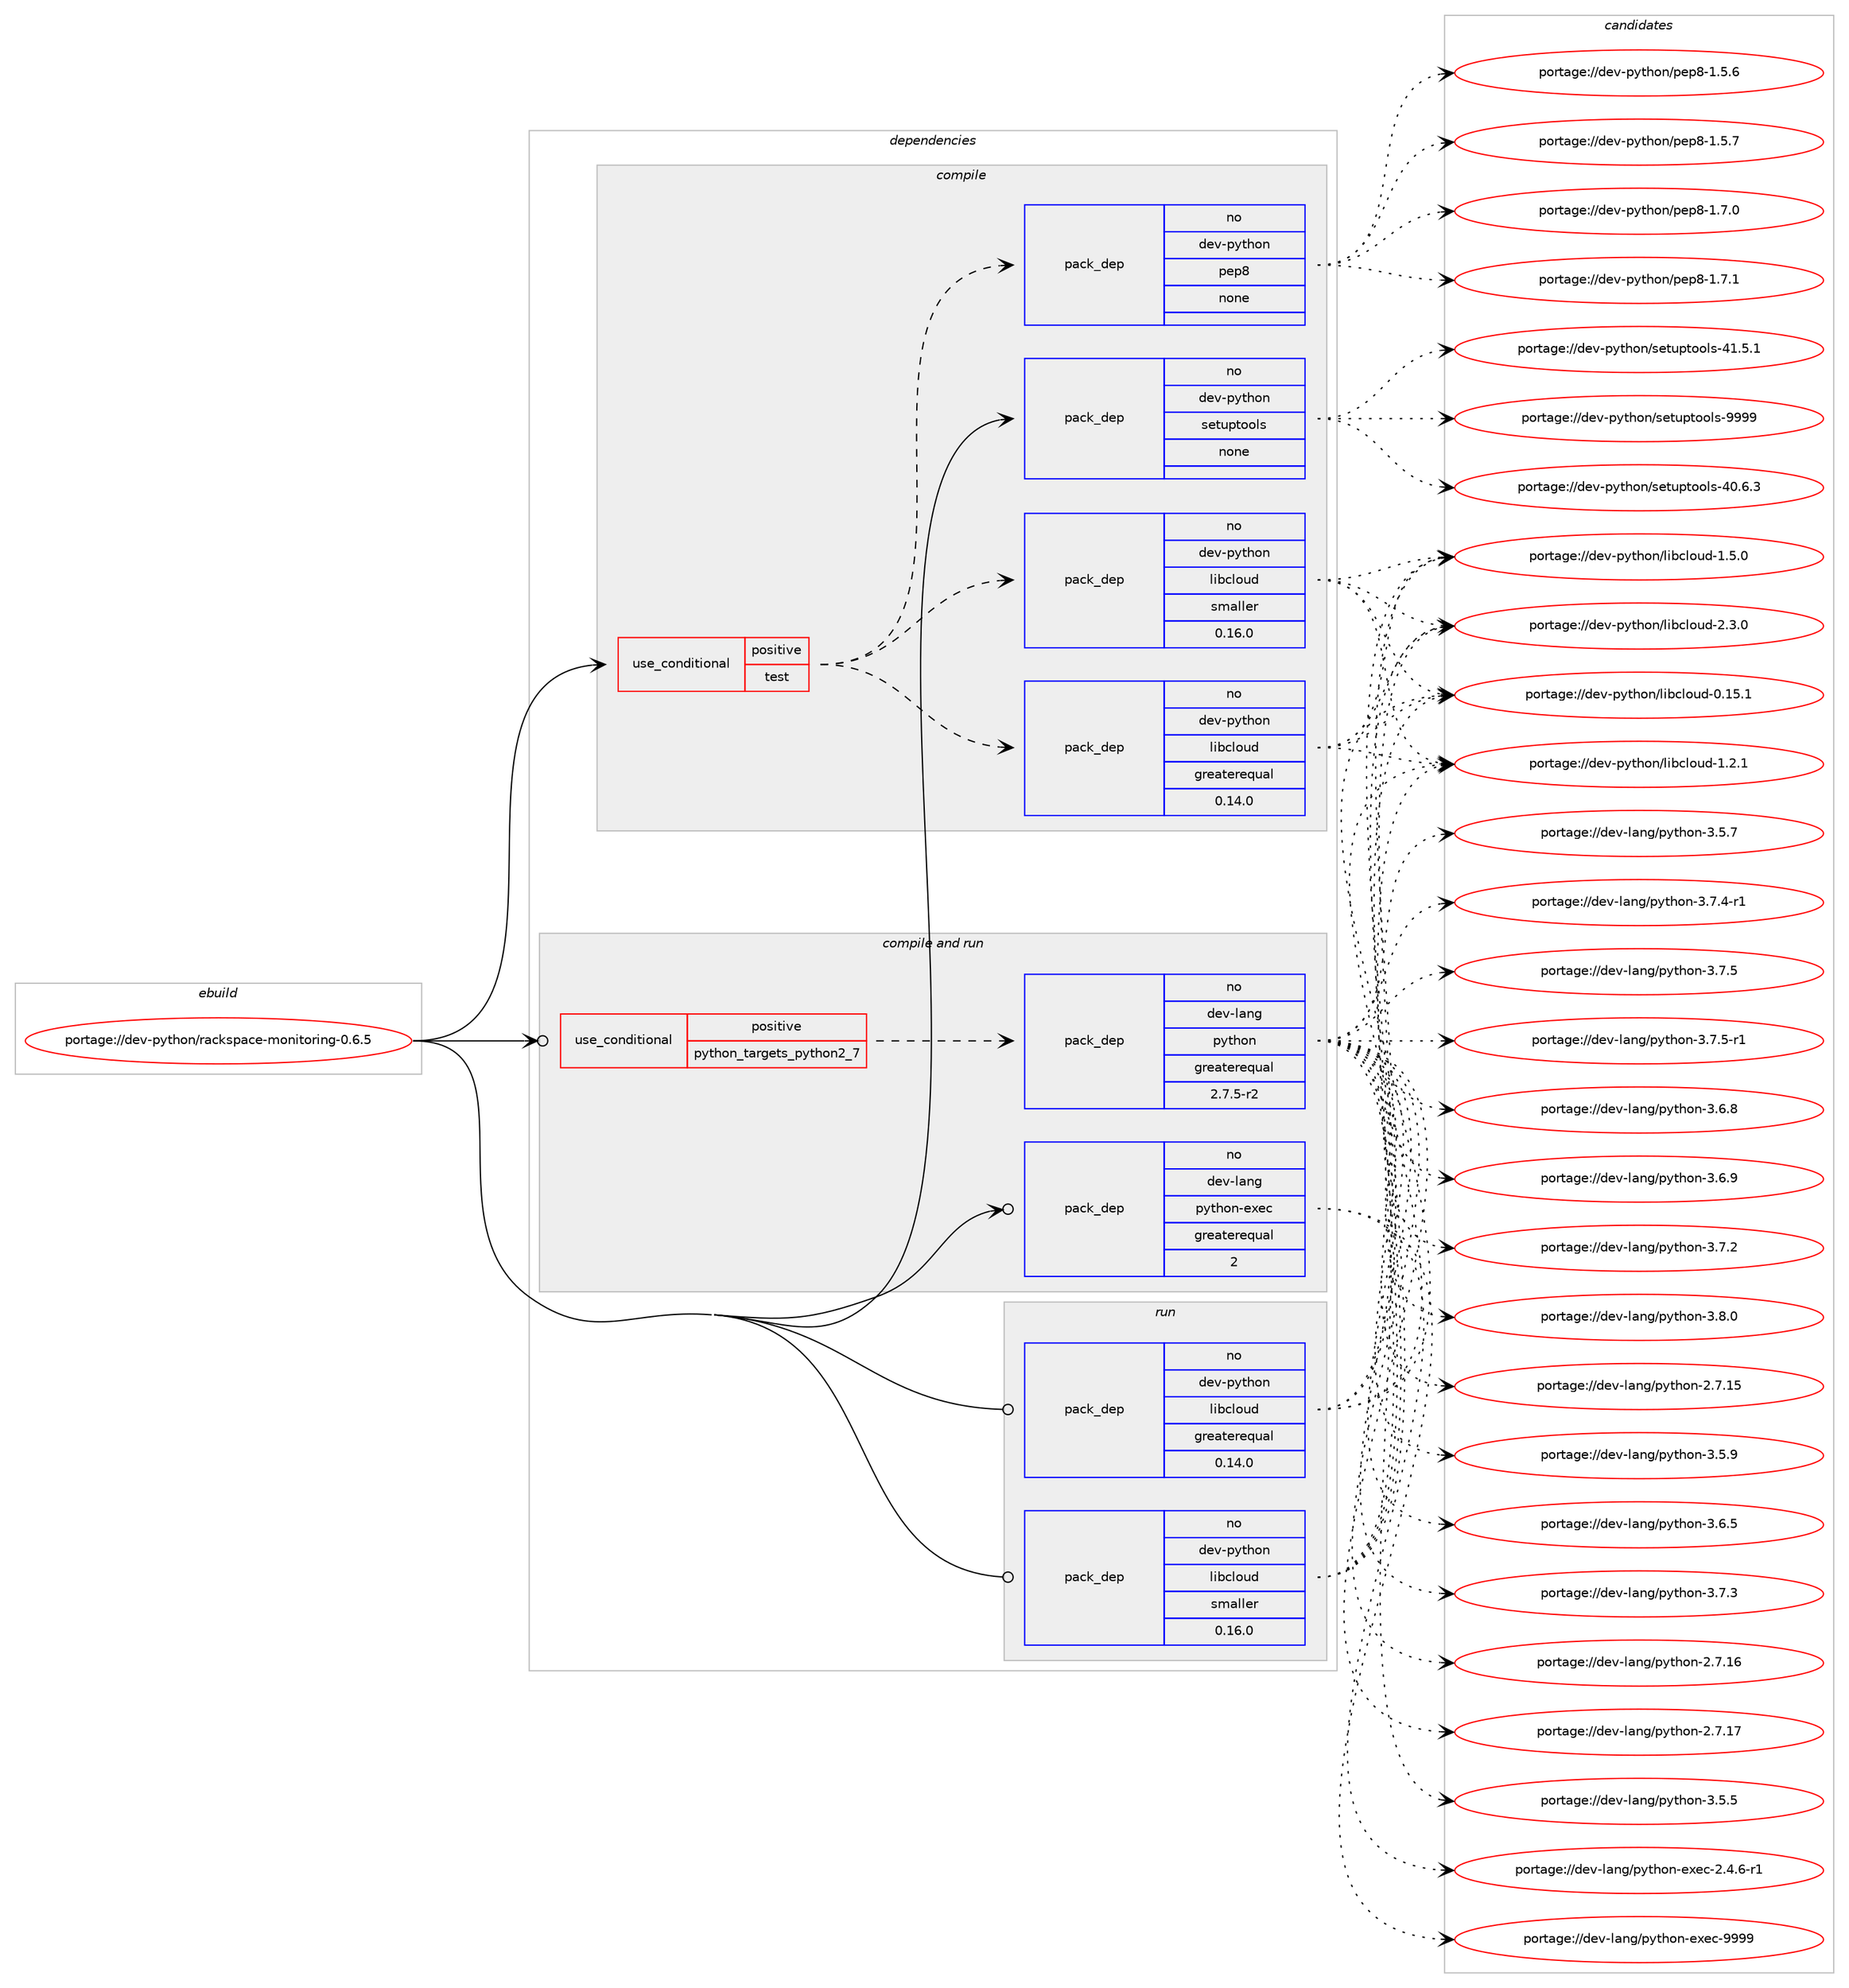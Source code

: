 digraph prolog {

# *************
# Graph options
# *************

newrank=true;
concentrate=true;
compound=true;
graph [rankdir=LR,fontname=Helvetica,fontsize=10,ranksep=1.5];#, ranksep=2.5, nodesep=0.2];
edge  [arrowhead=vee];
node  [fontname=Helvetica,fontsize=10];

# **********
# The ebuild
# **********

subgraph cluster_leftcol {
color=gray;
rank=same;
label=<<i>ebuild</i>>;
id [label="portage://dev-python/rackspace-monitoring-0.6.5", color=red, width=4, href="../dev-python/rackspace-monitoring-0.6.5.svg"];
}

# ****************
# The dependencies
# ****************

subgraph cluster_midcol {
color=gray;
label=<<i>dependencies</i>>;
subgraph cluster_compile {
fillcolor="#eeeeee";
style=filled;
label=<<i>compile</i>>;
subgraph cond37680 {
dependency169385 [label=<<TABLE BORDER="0" CELLBORDER="1" CELLSPACING="0" CELLPADDING="4"><TR><TD ROWSPAN="3" CELLPADDING="10">use_conditional</TD></TR><TR><TD>positive</TD></TR><TR><TD>test</TD></TR></TABLE>>, shape=none, color=red];
subgraph pack128307 {
dependency169386 [label=<<TABLE BORDER="0" CELLBORDER="1" CELLSPACING="0" CELLPADDING="4" WIDTH="220"><TR><TD ROWSPAN="6" CELLPADDING="30">pack_dep</TD></TR><TR><TD WIDTH="110">no</TD></TR><TR><TD>dev-python</TD></TR><TR><TD>pep8</TD></TR><TR><TD>none</TD></TR><TR><TD></TD></TR></TABLE>>, shape=none, color=blue];
}
dependency169385:e -> dependency169386:w [weight=20,style="dashed",arrowhead="vee"];
subgraph pack128308 {
dependency169387 [label=<<TABLE BORDER="0" CELLBORDER="1" CELLSPACING="0" CELLPADDING="4" WIDTH="220"><TR><TD ROWSPAN="6" CELLPADDING="30">pack_dep</TD></TR><TR><TD WIDTH="110">no</TD></TR><TR><TD>dev-python</TD></TR><TR><TD>libcloud</TD></TR><TR><TD>greaterequal</TD></TR><TR><TD>0.14.0</TD></TR></TABLE>>, shape=none, color=blue];
}
dependency169385:e -> dependency169387:w [weight=20,style="dashed",arrowhead="vee"];
subgraph pack128309 {
dependency169388 [label=<<TABLE BORDER="0" CELLBORDER="1" CELLSPACING="0" CELLPADDING="4" WIDTH="220"><TR><TD ROWSPAN="6" CELLPADDING="30">pack_dep</TD></TR><TR><TD WIDTH="110">no</TD></TR><TR><TD>dev-python</TD></TR><TR><TD>libcloud</TD></TR><TR><TD>smaller</TD></TR><TR><TD>0.16.0</TD></TR></TABLE>>, shape=none, color=blue];
}
dependency169385:e -> dependency169388:w [weight=20,style="dashed",arrowhead="vee"];
}
id:e -> dependency169385:w [weight=20,style="solid",arrowhead="vee"];
subgraph pack128310 {
dependency169389 [label=<<TABLE BORDER="0" CELLBORDER="1" CELLSPACING="0" CELLPADDING="4" WIDTH="220"><TR><TD ROWSPAN="6" CELLPADDING="30">pack_dep</TD></TR><TR><TD WIDTH="110">no</TD></TR><TR><TD>dev-python</TD></TR><TR><TD>setuptools</TD></TR><TR><TD>none</TD></TR><TR><TD></TD></TR></TABLE>>, shape=none, color=blue];
}
id:e -> dependency169389:w [weight=20,style="solid",arrowhead="vee"];
}
subgraph cluster_compileandrun {
fillcolor="#eeeeee";
style=filled;
label=<<i>compile and run</i>>;
subgraph cond37681 {
dependency169390 [label=<<TABLE BORDER="0" CELLBORDER="1" CELLSPACING="0" CELLPADDING="4"><TR><TD ROWSPAN="3" CELLPADDING="10">use_conditional</TD></TR><TR><TD>positive</TD></TR><TR><TD>python_targets_python2_7</TD></TR></TABLE>>, shape=none, color=red];
subgraph pack128311 {
dependency169391 [label=<<TABLE BORDER="0" CELLBORDER="1" CELLSPACING="0" CELLPADDING="4" WIDTH="220"><TR><TD ROWSPAN="6" CELLPADDING="30">pack_dep</TD></TR><TR><TD WIDTH="110">no</TD></TR><TR><TD>dev-lang</TD></TR><TR><TD>python</TD></TR><TR><TD>greaterequal</TD></TR><TR><TD>2.7.5-r2</TD></TR></TABLE>>, shape=none, color=blue];
}
dependency169390:e -> dependency169391:w [weight=20,style="dashed",arrowhead="vee"];
}
id:e -> dependency169390:w [weight=20,style="solid",arrowhead="odotvee"];
subgraph pack128312 {
dependency169392 [label=<<TABLE BORDER="0" CELLBORDER="1" CELLSPACING="0" CELLPADDING="4" WIDTH="220"><TR><TD ROWSPAN="6" CELLPADDING="30">pack_dep</TD></TR><TR><TD WIDTH="110">no</TD></TR><TR><TD>dev-lang</TD></TR><TR><TD>python-exec</TD></TR><TR><TD>greaterequal</TD></TR><TR><TD>2</TD></TR></TABLE>>, shape=none, color=blue];
}
id:e -> dependency169392:w [weight=20,style="solid",arrowhead="odotvee"];
}
subgraph cluster_run {
fillcolor="#eeeeee";
style=filled;
label=<<i>run</i>>;
subgraph pack128313 {
dependency169393 [label=<<TABLE BORDER="0" CELLBORDER="1" CELLSPACING="0" CELLPADDING="4" WIDTH="220"><TR><TD ROWSPAN="6" CELLPADDING="30">pack_dep</TD></TR><TR><TD WIDTH="110">no</TD></TR><TR><TD>dev-python</TD></TR><TR><TD>libcloud</TD></TR><TR><TD>greaterequal</TD></TR><TR><TD>0.14.0</TD></TR></TABLE>>, shape=none, color=blue];
}
id:e -> dependency169393:w [weight=20,style="solid",arrowhead="odot"];
subgraph pack128314 {
dependency169394 [label=<<TABLE BORDER="0" CELLBORDER="1" CELLSPACING="0" CELLPADDING="4" WIDTH="220"><TR><TD ROWSPAN="6" CELLPADDING="30">pack_dep</TD></TR><TR><TD WIDTH="110">no</TD></TR><TR><TD>dev-python</TD></TR><TR><TD>libcloud</TD></TR><TR><TD>smaller</TD></TR><TR><TD>0.16.0</TD></TR></TABLE>>, shape=none, color=blue];
}
id:e -> dependency169394:w [weight=20,style="solid",arrowhead="odot"];
}
}

# **************
# The candidates
# **************

subgraph cluster_choices {
rank=same;
color=gray;
label=<<i>candidates</i>>;

subgraph choice128307 {
color=black;
nodesep=1;
choiceportage100101118451121211161041111104711210111256454946534654 [label="portage://dev-python/pep8-1.5.6", color=red, width=4,href="../dev-python/pep8-1.5.6.svg"];
choiceportage100101118451121211161041111104711210111256454946534655 [label="portage://dev-python/pep8-1.5.7", color=red, width=4,href="../dev-python/pep8-1.5.7.svg"];
choiceportage100101118451121211161041111104711210111256454946554648 [label="portage://dev-python/pep8-1.7.0", color=red, width=4,href="../dev-python/pep8-1.7.0.svg"];
choiceportage100101118451121211161041111104711210111256454946554649 [label="portage://dev-python/pep8-1.7.1", color=red, width=4,href="../dev-python/pep8-1.7.1.svg"];
dependency169386:e -> choiceportage100101118451121211161041111104711210111256454946534654:w [style=dotted,weight="100"];
dependency169386:e -> choiceportage100101118451121211161041111104711210111256454946534655:w [style=dotted,weight="100"];
dependency169386:e -> choiceportage100101118451121211161041111104711210111256454946554648:w [style=dotted,weight="100"];
dependency169386:e -> choiceportage100101118451121211161041111104711210111256454946554649:w [style=dotted,weight="100"];
}
subgraph choice128308 {
color=black;
nodesep=1;
choiceportage1001011184511212111610411111047108105989910811111710045484649534649 [label="portage://dev-python/libcloud-0.15.1", color=red, width=4,href="../dev-python/libcloud-0.15.1.svg"];
choiceportage10010111845112121116104111110471081059899108111117100454946504649 [label="portage://dev-python/libcloud-1.2.1", color=red, width=4,href="../dev-python/libcloud-1.2.1.svg"];
choiceportage10010111845112121116104111110471081059899108111117100454946534648 [label="portage://dev-python/libcloud-1.5.0", color=red, width=4,href="../dev-python/libcloud-1.5.0.svg"];
choiceportage10010111845112121116104111110471081059899108111117100455046514648 [label="portage://dev-python/libcloud-2.3.0", color=red, width=4,href="../dev-python/libcloud-2.3.0.svg"];
dependency169387:e -> choiceportage1001011184511212111610411111047108105989910811111710045484649534649:w [style=dotted,weight="100"];
dependency169387:e -> choiceportage10010111845112121116104111110471081059899108111117100454946504649:w [style=dotted,weight="100"];
dependency169387:e -> choiceportage10010111845112121116104111110471081059899108111117100454946534648:w [style=dotted,weight="100"];
dependency169387:e -> choiceportage10010111845112121116104111110471081059899108111117100455046514648:w [style=dotted,weight="100"];
}
subgraph choice128309 {
color=black;
nodesep=1;
choiceportage1001011184511212111610411111047108105989910811111710045484649534649 [label="portage://dev-python/libcloud-0.15.1", color=red, width=4,href="../dev-python/libcloud-0.15.1.svg"];
choiceportage10010111845112121116104111110471081059899108111117100454946504649 [label="portage://dev-python/libcloud-1.2.1", color=red, width=4,href="../dev-python/libcloud-1.2.1.svg"];
choiceportage10010111845112121116104111110471081059899108111117100454946534648 [label="portage://dev-python/libcloud-1.5.0", color=red, width=4,href="../dev-python/libcloud-1.5.0.svg"];
choiceportage10010111845112121116104111110471081059899108111117100455046514648 [label="portage://dev-python/libcloud-2.3.0", color=red, width=4,href="../dev-python/libcloud-2.3.0.svg"];
dependency169388:e -> choiceportage1001011184511212111610411111047108105989910811111710045484649534649:w [style=dotted,weight="100"];
dependency169388:e -> choiceportage10010111845112121116104111110471081059899108111117100454946504649:w [style=dotted,weight="100"];
dependency169388:e -> choiceportage10010111845112121116104111110471081059899108111117100454946534648:w [style=dotted,weight="100"];
dependency169388:e -> choiceportage10010111845112121116104111110471081059899108111117100455046514648:w [style=dotted,weight="100"];
}
subgraph choice128310 {
color=black;
nodesep=1;
choiceportage100101118451121211161041111104711510111611711211611111110811545524846544651 [label="portage://dev-python/setuptools-40.6.3", color=red, width=4,href="../dev-python/setuptools-40.6.3.svg"];
choiceportage100101118451121211161041111104711510111611711211611111110811545524946534649 [label="portage://dev-python/setuptools-41.5.1", color=red, width=4,href="../dev-python/setuptools-41.5.1.svg"];
choiceportage10010111845112121116104111110471151011161171121161111111081154557575757 [label="portage://dev-python/setuptools-9999", color=red, width=4,href="../dev-python/setuptools-9999.svg"];
dependency169389:e -> choiceportage100101118451121211161041111104711510111611711211611111110811545524846544651:w [style=dotted,weight="100"];
dependency169389:e -> choiceportage100101118451121211161041111104711510111611711211611111110811545524946534649:w [style=dotted,weight="100"];
dependency169389:e -> choiceportage10010111845112121116104111110471151011161171121161111111081154557575757:w [style=dotted,weight="100"];
}
subgraph choice128311 {
color=black;
nodesep=1;
choiceportage10010111845108971101034711212111610411111045504655464953 [label="portage://dev-lang/python-2.7.15", color=red, width=4,href="../dev-lang/python-2.7.15.svg"];
choiceportage10010111845108971101034711212111610411111045504655464954 [label="portage://dev-lang/python-2.7.16", color=red, width=4,href="../dev-lang/python-2.7.16.svg"];
choiceportage10010111845108971101034711212111610411111045504655464955 [label="portage://dev-lang/python-2.7.17", color=red, width=4,href="../dev-lang/python-2.7.17.svg"];
choiceportage100101118451089711010347112121116104111110455146534653 [label="portage://dev-lang/python-3.5.5", color=red, width=4,href="../dev-lang/python-3.5.5.svg"];
choiceportage100101118451089711010347112121116104111110455146534655 [label="portage://dev-lang/python-3.5.7", color=red, width=4,href="../dev-lang/python-3.5.7.svg"];
choiceportage100101118451089711010347112121116104111110455146534657 [label="portage://dev-lang/python-3.5.9", color=red, width=4,href="../dev-lang/python-3.5.9.svg"];
choiceportage100101118451089711010347112121116104111110455146544653 [label="portage://dev-lang/python-3.6.5", color=red, width=4,href="../dev-lang/python-3.6.5.svg"];
choiceportage100101118451089711010347112121116104111110455146544656 [label="portage://dev-lang/python-3.6.8", color=red, width=4,href="../dev-lang/python-3.6.8.svg"];
choiceportage100101118451089711010347112121116104111110455146544657 [label="portage://dev-lang/python-3.6.9", color=red, width=4,href="../dev-lang/python-3.6.9.svg"];
choiceportage100101118451089711010347112121116104111110455146554650 [label="portage://dev-lang/python-3.7.2", color=red, width=4,href="../dev-lang/python-3.7.2.svg"];
choiceportage100101118451089711010347112121116104111110455146554651 [label="portage://dev-lang/python-3.7.3", color=red, width=4,href="../dev-lang/python-3.7.3.svg"];
choiceportage1001011184510897110103471121211161041111104551465546524511449 [label="portage://dev-lang/python-3.7.4-r1", color=red, width=4,href="../dev-lang/python-3.7.4-r1.svg"];
choiceportage100101118451089711010347112121116104111110455146554653 [label="portage://dev-lang/python-3.7.5", color=red, width=4,href="../dev-lang/python-3.7.5.svg"];
choiceportage1001011184510897110103471121211161041111104551465546534511449 [label="portage://dev-lang/python-3.7.5-r1", color=red, width=4,href="../dev-lang/python-3.7.5-r1.svg"];
choiceportage100101118451089711010347112121116104111110455146564648 [label="portage://dev-lang/python-3.8.0", color=red, width=4,href="../dev-lang/python-3.8.0.svg"];
dependency169391:e -> choiceportage10010111845108971101034711212111610411111045504655464953:w [style=dotted,weight="100"];
dependency169391:e -> choiceportage10010111845108971101034711212111610411111045504655464954:w [style=dotted,weight="100"];
dependency169391:e -> choiceportage10010111845108971101034711212111610411111045504655464955:w [style=dotted,weight="100"];
dependency169391:e -> choiceportage100101118451089711010347112121116104111110455146534653:w [style=dotted,weight="100"];
dependency169391:e -> choiceportage100101118451089711010347112121116104111110455146534655:w [style=dotted,weight="100"];
dependency169391:e -> choiceportage100101118451089711010347112121116104111110455146534657:w [style=dotted,weight="100"];
dependency169391:e -> choiceportage100101118451089711010347112121116104111110455146544653:w [style=dotted,weight="100"];
dependency169391:e -> choiceportage100101118451089711010347112121116104111110455146544656:w [style=dotted,weight="100"];
dependency169391:e -> choiceportage100101118451089711010347112121116104111110455146544657:w [style=dotted,weight="100"];
dependency169391:e -> choiceportage100101118451089711010347112121116104111110455146554650:w [style=dotted,weight="100"];
dependency169391:e -> choiceportage100101118451089711010347112121116104111110455146554651:w [style=dotted,weight="100"];
dependency169391:e -> choiceportage1001011184510897110103471121211161041111104551465546524511449:w [style=dotted,weight="100"];
dependency169391:e -> choiceportage100101118451089711010347112121116104111110455146554653:w [style=dotted,weight="100"];
dependency169391:e -> choiceportage1001011184510897110103471121211161041111104551465546534511449:w [style=dotted,weight="100"];
dependency169391:e -> choiceportage100101118451089711010347112121116104111110455146564648:w [style=dotted,weight="100"];
}
subgraph choice128312 {
color=black;
nodesep=1;
choiceportage10010111845108971101034711212111610411111045101120101994550465246544511449 [label="portage://dev-lang/python-exec-2.4.6-r1", color=red, width=4,href="../dev-lang/python-exec-2.4.6-r1.svg"];
choiceportage10010111845108971101034711212111610411111045101120101994557575757 [label="portage://dev-lang/python-exec-9999", color=red, width=4,href="../dev-lang/python-exec-9999.svg"];
dependency169392:e -> choiceportage10010111845108971101034711212111610411111045101120101994550465246544511449:w [style=dotted,weight="100"];
dependency169392:e -> choiceportage10010111845108971101034711212111610411111045101120101994557575757:w [style=dotted,weight="100"];
}
subgraph choice128313 {
color=black;
nodesep=1;
choiceportage1001011184511212111610411111047108105989910811111710045484649534649 [label="portage://dev-python/libcloud-0.15.1", color=red, width=4,href="../dev-python/libcloud-0.15.1.svg"];
choiceportage10010111845112121116104111110471081059899108111117100454946504649 [label="portage://dev-python/libcloud-1.2.1", color=red, width=4,href="../dev-python/libcloud-1.2.1.svg"];
choiceportage10010111845112121116104111110471081059899108111117100454946534648 [label="portage://dev-python/libcloud-1.5.0", color=red, width=4,href="../dev-python/libcloud-1.5.0.svg"];
choiceportage10010111845112121116104111110471081059899108111117100455046514648 [label="portage://dev-python/libcloud-2.3.0", color=red, width=4,href="../dev-python/libcloud-2.3.0.svg"];
dependency169393:e -> choiceportage1001011184511212111610411111047108105989910811111710045484649534649:w [style=dotted,weight="100"];
dependency169393:e -> choiceportage10010111845112121116104111110471081059899108111117100454946504649:w [style=dotted,weight="100"];
dependency169393:e -> choiceportage10010111845112121116104111110471081059899108111117100454946534648:w [style=dotted,weight="100"];
dependency169393:e -> choiceportage10010111845112121116104111110471081059899108111117100455046514648:w [style=dotted,weight="100"];
}
subgraph choice128314 {
color=black;
nodesep=1;
choiceportage1001011184511212111610411111047108105989910811111710045484649534649 [label="portage://dev-python/libcloud-0.15.1", color=red, width=4,href="../dev-python/libcloud-0.15.1.svg"];
choiceportage10010111845112121116104111110471081059899108111117100454946504649 [label="portage://dev-python/libcloud-1.2.1", color=red, width=4,href="../dev-python/libcloud-1.2.1.svg"];
choiceportage10010111845112121116104111110471081059899108111117100454946534648 [label="portage://dev-python/libcloud-1.5.0", color=red, width=4,href="../dev-python/libcloud-1.5.0.svg"];
choiceportage10010111845112121116104111110471081059899108111117100455046514648 [label="portage://dev-python/libcloud-2.3.0", color=red, width=4,href="../dev-python/libcloud-2.3.0.svg"];
dependency169394:e -> choiceportage1001011184511212111610411111047108105989910811111710045484649534649:w [style=dotted,weight="100"];
dependency169394:e -> choiceportage10010111845112121116104111110471081059899108111117100454946504649:w [style=dotted,weight="100"];
dependency169394:e -> choiceportage10010111845112121116104111110471081059899108111117100454946534648:w [style=dotted,weight="100"];
dependency169394:e -> choiceportage10010111845112121116104111110471081059899108111117100455046514648:w [style=dotted,weight="100"];
}
}

}
